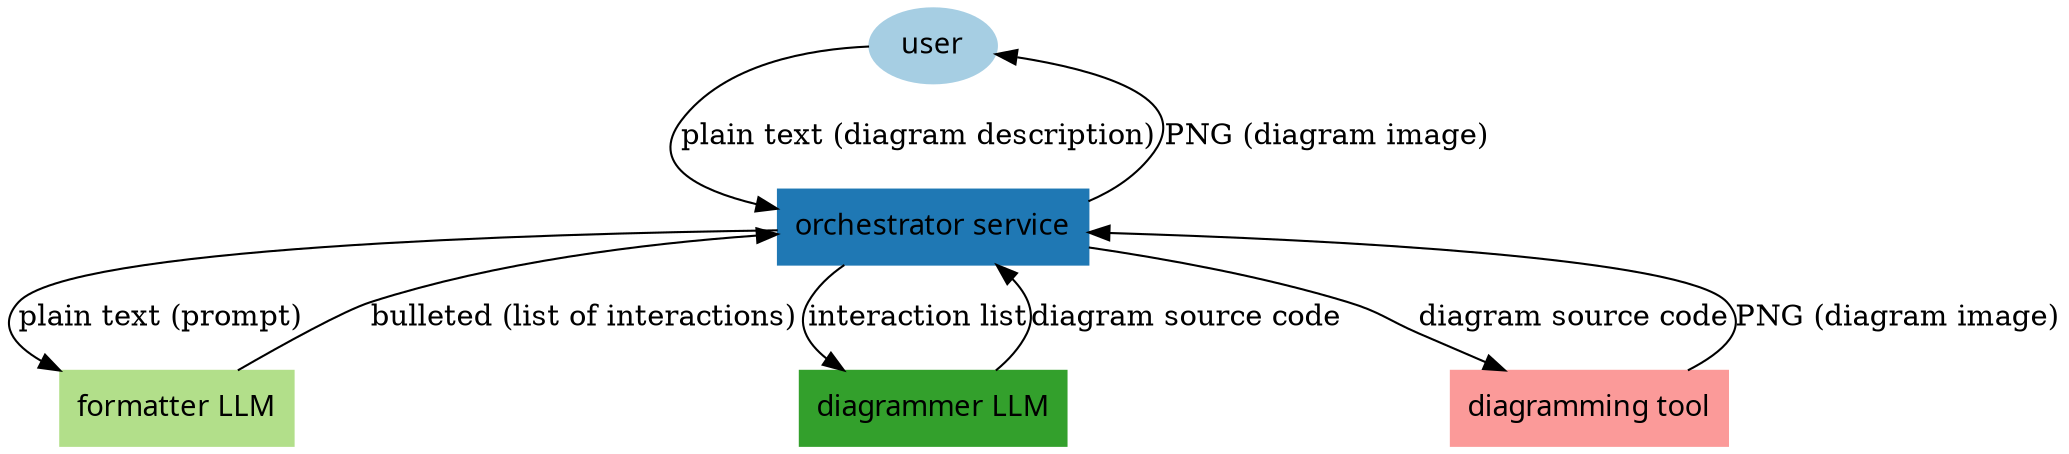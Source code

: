 digraph DataFlow {
    graph [bgcolor=white, nodesep=0.2];
    node [fontname="Roboto Mono", colorscheme=paired12, style=filled];

    user [shape=oval, color=1, label="user"];
    orchestrator_service [shape=box, color=2, label="orchestrator service"];
    formatter_LLM [shape=box, color=3, label="formatter LLM"];
    diagrammer_LLM [shape=box, color=4, label="diagrammer LLM"];
    diagramming_tool [shape=box, color=5, label="diagramming tool"];

    user -> orchestrator_service [label="plain text (diagram description)"];
    orchestrator_service -> formatter_LLM [label="plain text (prompt)"];
    formatter_LLM -> orchestrator_service [label="bulleted (list of interactions)"];
    orchestrator_service -> diagrammer_LLM [label="interaction list"];
    diagrammer_LLM -> orchestrator_service [label="diagram source code"];
    orchestrator_service -> diagramming_tool [label="diagram source code"];
    diagramming_tool -> orchestrator_service [label="PNG (diagram image)"];
    orchestrator_service -> user [label="PNG (diagram image)"];
}
